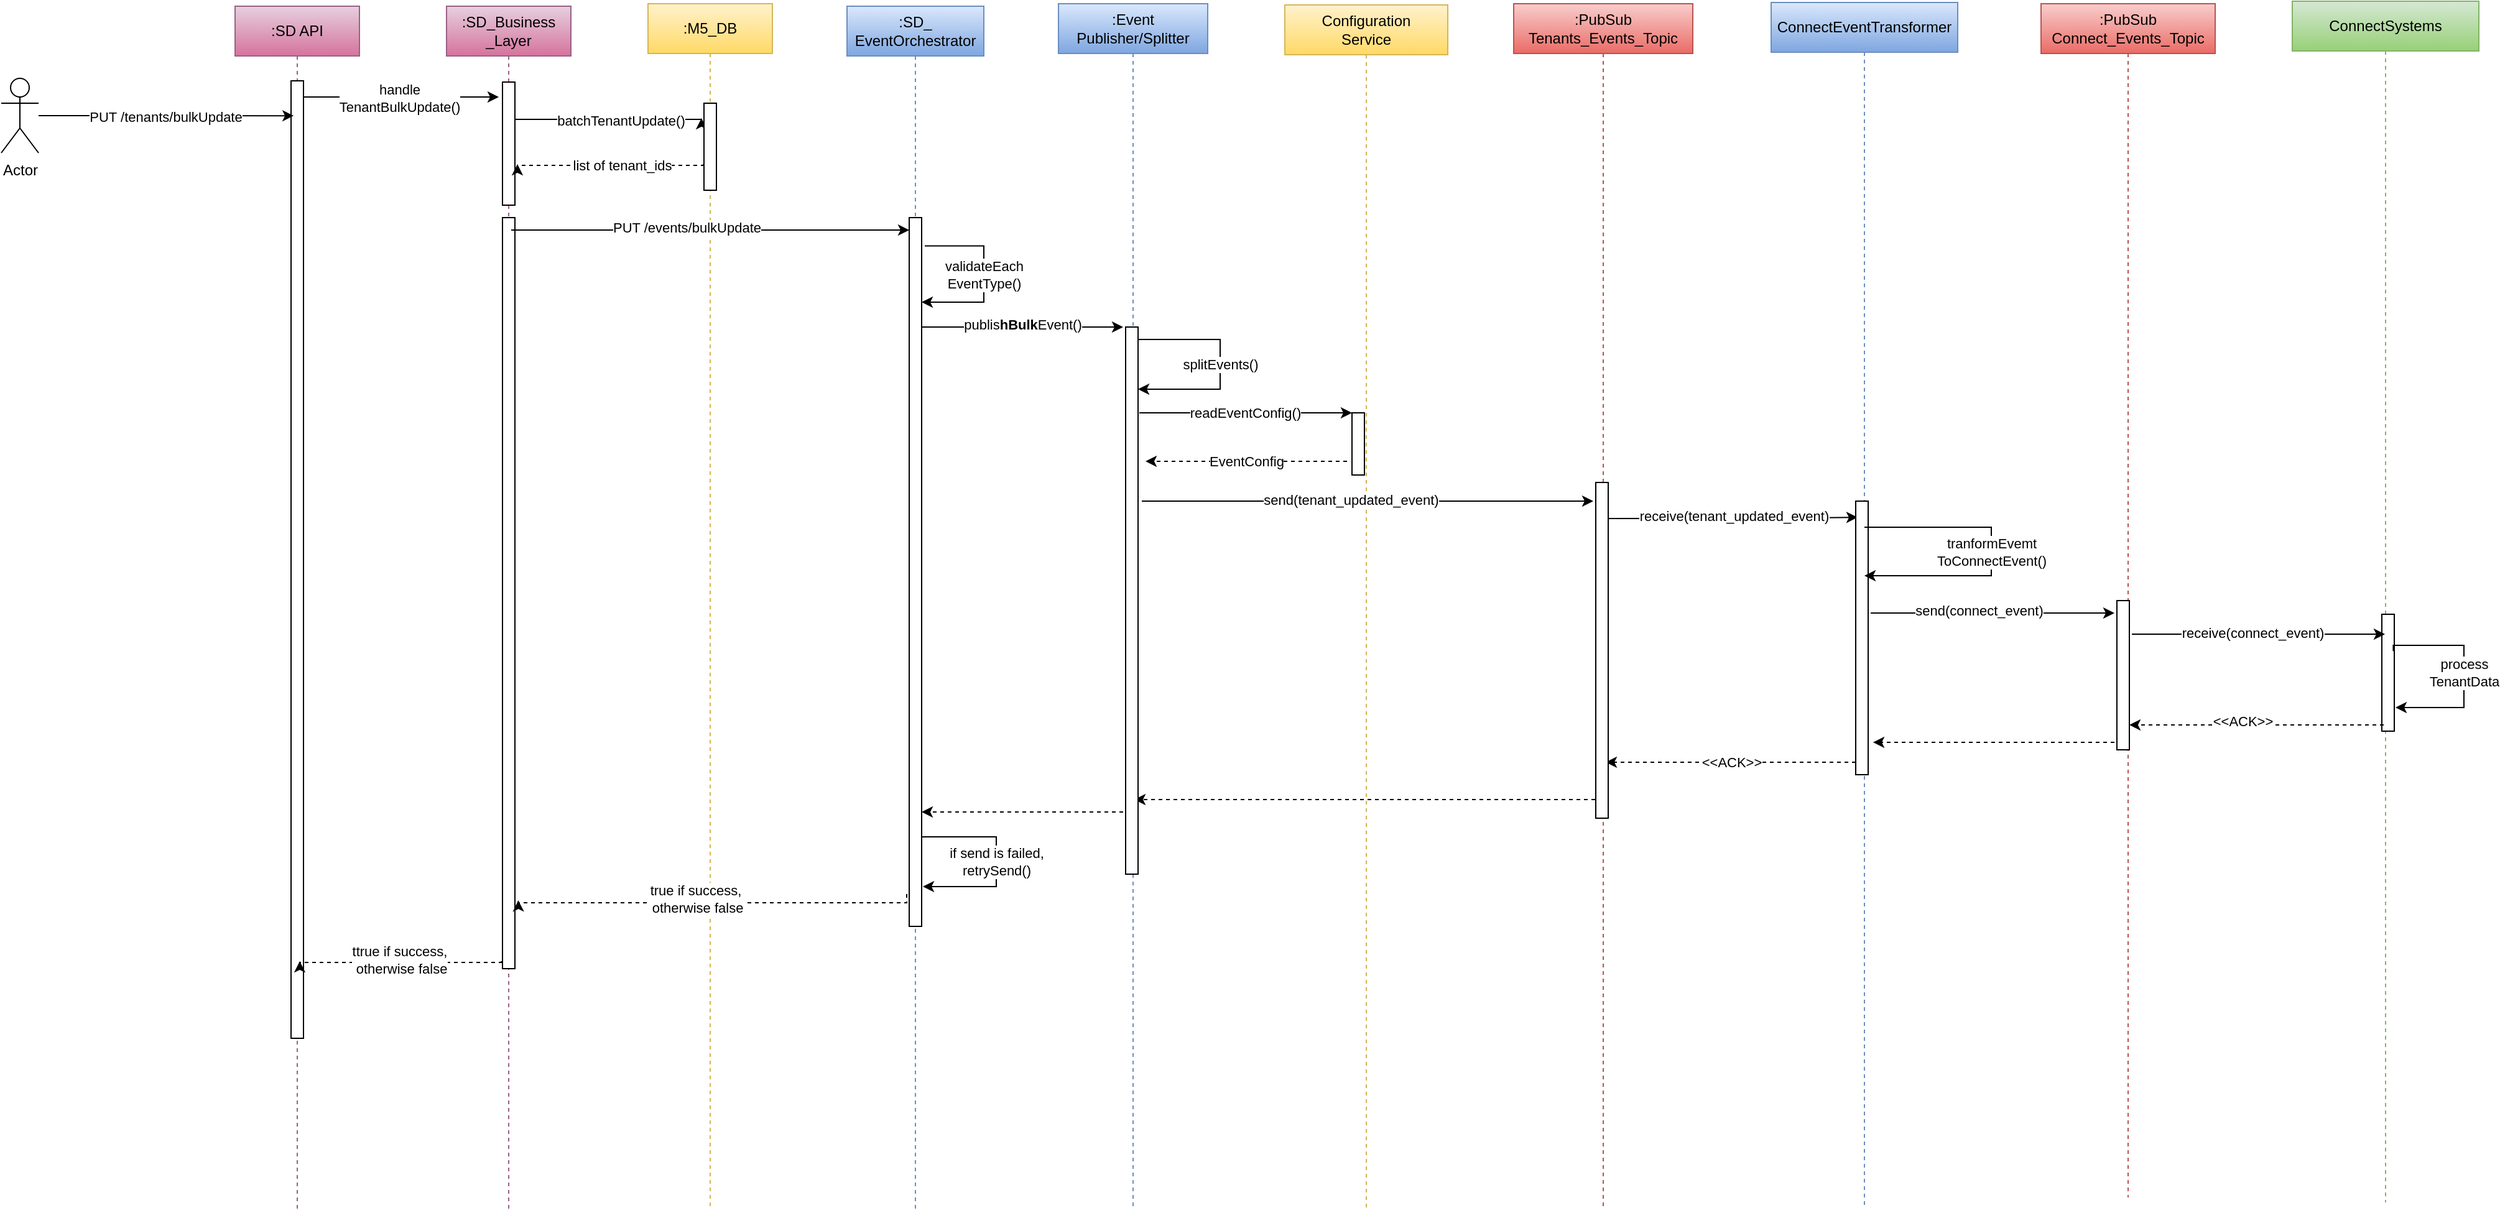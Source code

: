 <mxfile version="14.6.6" type="github">
  <diagram id="wsVGVrC98OWO0jVeLgIM" name="Page-1">
    <mxGraphModel dx="2060" dy="607" grid="1" gridSize="10" guides="1" tooltips="1" connect="1" arrows="1" fold="1" page="1" pageScale="1" pageWidth="850" pageHeight="1100" math="0" shadow="0">
      <root>
        <mxCell id="0" />
        <mxCell id="1" parent="0" />
        <mxCell id="pbnO0-b55QIynApQWYvF-12" style="edgeStyle=orthogonalEdgeStyle;rounded=0;orthogonalLoop=1;jettySize=auto;html=1;dashed=1;" parent="1" source="zY8nQpZTPycgjdo67CNM-5" edge="1">
          <mxGeometry relative="1" as="geometry">
            <mxPoint x="801" y="730" as="sourcePoint" />
            <mxPoint x="631" y="730" as="targetPoint" />
            <Array as="points">
              <mxPoint x="801" y="730" />
              <mxPoint x="801" y="730" />
            </Array>
          </mxGeometry>
        </mxCell>
        <mxCell id="pbnO0-b55QIynApQWYvF-11" value="&amp;lt;&amp;lt;ACK&amp;gt;&amp;gt;" style="edgeStyle=orthogonalEdgeStyle;rounded=0;orthogonalLoop=1;jettySize=auto;html=1;dashed=1;" parent="1" source="NcaAzx0GMSJCMoGykMSQ-7" edge="1">
          <mxGeometry relative="1" as="geometry">
            <mxPoint x="1180" y="700" as="sourcePoint" />
            <mxPoint x="1010" y="700" as="targetPoint" />
            <Array as="points">
              <mxPoint x="1185" y="700" />
              <mxPoint x="1185" y="700" />
            </Array>
          </mxGeometry>
        </mxCell>
        <mxCell id="pbnO0-b55QIynApQWYvF-9" style="edgeStyle=orthogonalEdgeStyle;rounded=0;orthogonalLoop=1;jettySize=auto;html=1;dashed=1;" parent="1" edge="1">
          <mxGeometry relative="1" as="geometry">
            <mxPoint x="1419" y="684" as="sourcePoint" />
            <mxPoint x="1225" y="684" as="targetPoint" />
            <Array as="points">
              <mxPoint x="1300.5" y="684" />
              <mxPoint x="1300.5" y="684" />
            </Array>
          </mxGeometry>
        </mxCell>
        <mxCell id="LciNZHoeIJGy0Ymbf-tn-1" style="edgeStyle=orthogonalEdgeStyle;rounded=0;orthogonalLoop=1;jettySize=auto;html=1;" parent="1" edge="1">
          <mxGeometry relative="1" as="geometry">
            <Array as="points">
              <mxPoint x="60" y="165" />
              <mxPoint x="60" y="165" />
            </Array>
            <mxPoint x="-42.5" y="165" as="sourcePoint" />
            <mxPoint x="120" y="165" as="targetPoint" />
          </mxGeometry>
        </mxCell>
        <mxCell id="6ORIFXL9XryPlKBzF7-T-1" value="handle&lt;br&gt;TenantBulkUpdate()" style="edgeLabel;html=1;align=center;verticalAlign=middle;resizable=0;points=[];" parent="LciNZHoeIJGy0Ymbf-tn-1" vertex="1" connectable="0">
          <mxGeometry x="-0.145" y="-1" relative="1" as="geometry">
            <mxPoint x="13" as="offset" />
          </mxGeometry>
        </mxCell>
        <mxCell id="zY8nQpZTPycgjdo67CNM-1" value=":SD API" style="shape=umlLifeline;perimeter=lifelinePerimeter;whiteSpace=wrap;html=1;container=1;collapsible=0;recursiveResize=0;outlineConnect=0;gradientColor=#d5739d;fillColor=#e6d0de;strokeColor=#996185;" parent="1" vertex="1">
          <mxGeometry x="-92" y="92" width="100" height="968" as="geometry" />
        </mxCell>
        <mxCell id="LciNZHoeIJGy0Ymbf-tn-8" value="" style="html=1;points=[];perimeter=orthogonalPerimeter;" parent="zY8nQpZTPycgjdo67CNM-1" vertex="1">
          <mxGeometry x="45" y="60" width="10" height="770" as="geometry" />
        </mxCell>
        <mxCell id="LciNZHoeIJGy0Ymbf-tn-2" style="edgeStyle=orthogonalEdgeStyle;rounded=0;orthogonalLoop=1;jettySize=auto;html=1;entryX=-0.2;entryY=0.171;entryDx=0;entryDy=0;entryPerimeter=0;" parent="1" target="WMuNeyWW8-c9EEjek8OY-57" edge="1">
          <mxGeometry relative="1" as="geometry">
            <mxPoint x="127.5" y="184" as="sourcePoint" />
            <mxPoint x="289.5" y="183" as="targetPoint" />
            <Array as="points">
              <mxPoint x="128" y="183" />
            </Array>
          </mxGeometry>
        </mxCell>
        <mxCell id="R8Q6Vh__NJ2kKphbZyZh-1" value="batchTenantUpdate()" style="edgeLabel;html=1;align=center;verticalAlign=middle;resizable=0;points=[];" parent="LciNZHoeIJGy0Ymbf-tn-2" vertex="1" connectable="0">
          <mxGeometry x="0.157" y="-1" relative="1" as="geometry">
            <mxPoint as="offset" />
          </mxGeometry>
        </mxCell>
        <mxCell id="zY8nQpZTPycgjdo67CNM-2" value=":SD_Business _Layer" style="shape=umlLifeline;perimeter=lifelinePerimeter;whiteSpace=wrap;html=1;container=1;collapsible=0;recursiveResize=0;outlineConnect=0;gradientColor=#d5739d;fillColor=#e6d0de;strokeColor=#996185;" parent="1" vertex="1">
          <mxGeometry x="78" y="92" width="100" height="968" as="geometry" />
        </mxCell>
        <mxCell id="LciNZHoeIJGy0Ymbf-tn-10" value="" style="html=1;points=[];perimeter=orthogonalPerimeter;" parent="zY8nQpZTPycgjdo67CNM-2" vertex="1">
          <mxGeometry x="45" y="61" width="10" height="99" as="geometry" />
        </mxCell>
        <mxCell id="LciNZHoeIJGy0Ymbf-tn-9" value="" style="html=1;points=[];perimeter=orthogonalPerimeter;" parent="zY8nQpZTPycgjdo67CNM-2" vertex="1">
          <mxGeometry x="45" y="170" width="10" height="604" as="geometry" />
        </mxCell>
        <mxCell id="zY8nQpZTPycgjdo67CNM-3" value=":SD_ EventOrchestrator" style="shape=umlLifeline;perimeter=lifelinePerimeter;whiteSpace=wrap;html=1;container=1;collapsible=0;recursiveResize=0;outlineConnect=0;gradientColor=#7ea6e0;fillColor=#dae8fc;strokeColor=#6c8ebf;" parent="1" vertex="1">
          <mxGeometry x="400" y="92" width="110" height="968" as="geometry" />
        </mxCell>
        <mxCell id="LciNZHoeIJGy0Ymbf-tn-13" value="" style="html=1;points=[];perimeter=orthogonalPerimeter;" parent="zY8nQpZTPycgjdo67CNM-3" vertex="1">
          <mxGeometry x="50" y="170" width="10" height="570" as="geometry" />
        </mxCell>
        <mxCell id="R8Q6Vh__NJ2kKphbZyZh-17" value="validateEach&lt;br&gt;EventType()" style="edgeStyle=orthogonalEdgeStyle;rounded=0;orthogonalLoop=1;jettySize=auto;html=1;exitX=1.251;exitY=0.04;exitDx=0;exitDy=0;exitPerimeter=0;" parent="zY8nQpZTPycgjdo67CNM-3" source="LciNZHoeIJGy0Ymbf-tn-13" target="LciNZHoeIJGy0Ymbf-tn-13" edge="1">
          <mxGeometry x="-0.008" relative="1" as="geometry">
            <mxPoint x="63" y="248" as="sourcePoint" />
            <Array as="points">
              <mxPoint x="110" y="193" />
              <mxPoint x="110" y="238" />
            </Array>
            <mxPoint as="offset" />
          </mxGeometry>
        </mxCell>
        <mxCell id="R8Q6Vh__NJ2kKphbZyZh-31" value="if send is failed,&lt;br&gt;retrySend()" style="edgeStyle=orthogonalEdgeStyle;rounded=0;orthogonalLoop=1;jettySize=auto;html=1;" parent="zY8nQpZTPycgjdo67CNM-3" source="LciNZHoeIJGy0Ymbf-tn-13" edge="1">
          <mxGeometry x="0.006" relative="1" as="geometry">
            <mxPoint x="61" y="708" as="targetPoint" />
            <Array as="points">
              <mxPoint x="120" y="668" />
              <mxPoint x="120" y="708" />
              <mxPoint x="61" y="708" />
            </Array>
            <mxPoint as="offset" />
          </mxGeometry>
        </mxCell>
        <mxCell id="zY8nQpZTPycgjdo67CNM-5" value=":PubSub&lt;br&gt;Tenants_Events_Topic" style="shape=umlLifeline;perimeter=lifelinePerimeter;whiteSpace=wrap;html=1;container=1;collapsible=0;recursiveResize=0;outlineConnect=0;fillColor=#f8cecc;strokeColor=#b85450;gradientColor=#ea6b66;" parent="1" vertex="1">
          <mxGeometry x="936" y="90" width="144" height="970" as="geometry" />
        </mxCell>
        <mxCell id="zY8nQpZTPycgjdo67CNM-6" value="ConnectEventTransformer" style="shape=umlLifeline;perimeter=lifelinePerimeter;whiteSpace=wrap;html=1;container=1;collapsible=0;recursiveResize=0;outlineConnect=0;gradientColor=#7ea6e0;fillColor=#dae8fc;strokeColor=#6c8ebf;" parent="1" vertex="1">
          <mxGeometry x="1143" y="89" width="150" height="968" as="geometry" />
        </mxCell>
        <mxCell id="zY8nQpZTPycgjdo67CNM-7" value="ConnectSystems" style="shape=umlLifeline;perimeter=lifelinePerimeter;whiteSpace=wrap;html=1;container=1;collapsible=0;recursiveResize=0;outlineConnect=0;gradientColor=#97d077;fillColor=#d5e8d4;strokeColor=#82b366;" parent="1" vertex="1">
          <mxGeometry x="1562" y="88" width="150" height="966" as="geometry" />
        </mxCell>
        <mxCell id="pbnO0-b55QIynApQWYvF-6" value="" style="html=1;points=[];perimeter=orthogonalPerimeter;" parent="zY8nQpZTPycgjdo67CNM-7" vertex="1">
          <mxGeometry x="72" y="493" width="10" height="94" as="geometry" />
        </mxCell>
        <mxCell id="pbnO0-b55QIynApQWYvF-7" value="process&lt;br&gt;TenantData" style="edgeStyle=orthogonalEdgeStyle;rounded=0;orthogonalLoop=1;jettySize=auto;html=1;exitX=0.923;exitY=0.209;exitDx=0;exitDy=0;exitPerimeter=0;" parent="zY8nQpZTPycgjdo67CNM-7" edge="1">
          <mxGeometry relative="1" as="geometry">
            <Array as="points">
              <mxPoint x="81" y="518" />
              <mxPoint x="138" y="518" />
              <mxPoint x="138" y="568" />
            </Array>
            <mxPoint x="81.23" y="522.646" as="sourcePoint" />
            <mxPoint x="83" y="568" as="targetPoint" />
          </mxGeometry>
        </mxCell>
        <mxCell id="LciNZHoeIJGy0Ymbf-tn-3" style="edgeStyle=orthogonalEdgeStyle;rounded=0;orthogonalLoop=1;jettySize=auto;html=1;dashed=1;" parent="1" edge="1">
          <mxGeometry relative="1" as="geometry">
            <mxPoint x="284.5" y="219" as="sourcePoint" />
            <mxPoint x="135" y="219" as="targetPoint" />
            <Array as="points">
              <mxPoint x="245" y="220" />
              <mxPoint x="245" y="220" />
            </Array>
          </mxGeometry>
        </mxCell>
        <mxCell id="R8Q6Vh__NJ2kKphbZyZh-2" value="list of tenant_ids" style="edgeLabel;html=1;align=center;verticalAlign=middle;resizable=0;points=[];" parent="LciNZHoeIJGy0Ymbf-tn-3" vertex="1" connectable="0">
          <mxGeometry x="-0.541" relative="1" as="geometry">
            <mxPoint x="-32" as="offset" />
          </mxGeometry>
        </mxCell>
        <mxCell id="zY8nQpZTPycgjdo67CNM-8" value=":M5_DB" style="shape=umlLifeline;perimeter=lifelinePerimeter;whiteSpace=wrap;html=1;container=1;collapsible=0;recursiveResize=0;outlineConnect=0;gradientColor=#ffd966;fillColor=#fff2cc;strokeColor=#d6b656;" parent="1" vertex="1">
          <mxGeometry x="240" y="90" width="100" height="970" as="geometry" />
        </mxCell>
        <mxCell id="WMuNeyWW8-c9EEjek8OY-57" value="" style="html=1;points=[];perimeter=orthogonalPerimeter;" parent="zY8nQpZTPycgjdo67CNM-8" vertex="1">
          <mxGeometry x="45" y="80" width="10" height="70" as="geometry" />
        </mxCell>
        <mxCell id="W97xWJwRIzDxVlKYJ5EZ-1" value="PUT /tenants/bulkUpdate" style="edgeStyle=orthogonalEdgeStyle;rounded=0;orthogonalLoop=1;jettySize=auto;html=1;entryX=0.471;entryY=0.153;entryDx=0;entryDy=0;entryPerimeter=0;" parent="1" source="zY8nQpZTPycgjdo67CNM-9" edge="1">
          <mxGeometry relative="1" as="geometry">
            <mxPoint x="-44.9" y="180.104" as="targetPoint" />
          </mxGeometry>
        </mxCell>
        <mxCell id="zY8nQpZTPycgjdo67CNM-9" value="Actor" style="shape=umlActor;verticalLabelPosition=bottom;verticalAlign=top;html=1;" parent="1" vertex="1">
          <mxGeometry x="-280" y="150" width="30" height="60" as="geometry" />
        </mxCell>
        <mxCell id="LciNZHoeIJGy0Ymbf-tn-4" style="edgeStyle=orthogonalEdgeStyle;rounded=0;orthogonalLoop=1;jettySize=auto;html=1;dashed=1;" parent="1" edge="1">
          <mxGeometry relative="1" as="geometry">
            <mxPoint x="122" y="860" as="sourcePoint" />
            <mxPoint x="-40" y="860" as="targetPoint" />
            <Array as="points">
              <mxPoint x="82.5" y="861" />
              <mxPoint x="82.5" y="861" />
            </Array>
          </mxGeometry>
        </mxCell>
        <mxCell id="R8Q6Vh__NJ2kKphbZyZh-3" value="ttrue if success,&lt;br&gt;&amp;nbsp;otherwise false&lt;br&gt;" style="edgeLabel;html=1;align=center;verticalAlign=middle;resizable=0;points=[];" parent="LciNZHoeIJGy0Ymbf-tn-4" vertex="1" connectable="0">
          <mxGeometry x="0.019" y="-2" relative="1" as="geometry">
            <mxPoint as="offset" />
          </mxGeometry>
        </mxCell>
        <mxCell id="LciNZHoeIJGy0Ymbf-tn-5" style="edgeStyle=orthogonalEdgeStyle;rounded=0;orthogonalLoop=1;jettySize=auto;html=1;" parent="1" edge="1">
          <mxGeometry relative="1" as="geometry">
            <mxPoint x="130" y="272" as="sourcePoint" />
            <mxPoint x="450" y="272" as="targetPoint" />
            <Array as="points">
              <mxPoint x="340" y="272" />
              <mxPoint x="340" y="272" />
            </Array>
          </mxGeometry>
        </mxCell>
        <mxCell id="R8Q6Vh__NJ2kKphbZyZh-5" value="PUT /events/bulkUpdate" style="edgeLabel;html=1;align=center;verticalAlign=middle;resizable=0;points=[];" parent="LciNZHoeIJGy0Ymbf-tn-5" vertex="1" connectable="0">
          <mxGeometry x="-0.118" y="2" relative="1" as="geometry">
            <mxPoint as="offset" />
          </mxGeometry>
        </mxCell>
        <mxCell id="LciNZHoeIJGy0Ymbf-tn-6" style="edgeStyle=orthogonalEdgeStyle;rounded=0;orthogonalLoop=1;jettySize=auto;html=1;" parent="1" edge="1">
          <mxGeometry relative="1" as="geometry">
            <mxPoint x="460" y="351" as="sourcePoint" />
            <mxPoint x="622" y="350" as="targetPoint" />
            <Array as="points">
              <mxPoint x="460.5" y="350" />
            </Array>
          </mxGeometry>
        </mxCell>
        <mxCell id="R8Q6Vh__NJ2kKphbZyZh-6" value="publis&lt;b&gt;hBulk&lt;/b&gt;Event()" style="edgeLabel;html=1;align=center;verticalAlign=middle;resizable=0;points=[];" parent="LciNZHoeIJGy0Ymbf-tn-6" vertex="1" connectable="0">
          <mxGeometry x="-0.203" y="-4" relative="1" as="geometry">
            <mxPoint x="17" y="-6" as="offset" />
          </mxGeometry>
        </mxCell>
        <mxCell id="LciNZHoeIJGy0Ymbf-tn-18" value=":PubSub&lt;br&gt;Connect_Events_Topic" style="shape=umlLifeline;perimeter=lifelinePerimeter;whiteSpace=wrap;html=1;container=1;collapsible=0;recursiveResize=0;outlineConnect=0;gradientColor=#ea6b66;fillColor=#f8cecc;strokeColor=#b85450;" parent="1" vertex="1">
          <mxGeometry x="1360" y="90" width="140" height="960" as="geometry" />
        </mxCell>
        <mxCell id="NcaAzx0GMSJCMoGykMSQ-3" style="edgeStyle=orthogonalEdgeStyle;rounded=0;orthogonalLoop=1;jettySize=auto;html=1;exitX=1.267;exitY=0.063;exitDx=0;exitDy=0;exitPerimeter=0;entryX=0.151;entryY=0.042;entryDx=0;entryDy=0;entryPerimeter=0;" parent="1" edge="1">
          <mxGeometry relative="1" as="geometry">
            <mxPoint x="1011.67" y="503.94" as="sourcePoint" />
            <mxPoint x="1212.51" y="503.02" as="targetPoint" />
            <Array as="points">
              <mxPoint x="1134" y="503" />
            </Array>
          </mxGeometry>
        </mxCell>
        <mxCell id="R8Q6Vh__NJ2kKphbZyZh-8" value="receive(tenant_updated_event)" style="edgeLabel;html=1;align=center;verticalAlign=middle;resizable=0;points=[];" parent="NcaAzx0GMSJCMoGykMSQ-3" vertex="1" connectable="0">
          <mxGeometry x="-0.234" y="2" relative="1" as="geometry">
            <mxPoint x="24" as="offset" />
          </mxGeometry>
        </mxCell>
        <mxCell id="NcaAzx0GMSJCMoGykMSQ-8" style="edgeStyle=orthogonalEdgeStyle;rounded=0;orthogonalLoop=1;jettySize=auto;html=1;" parent="1" edge="1">
          <mxGeometry relative="1" as="geometry">
            <mxPoint x="1223" y="580" as="sourcePoint" />
            <mxPoint x="1419" y="580" as="targetPoint" />
            <Array as="points">
              <mxPoint x="1369" y="580" />
              <mxPoint x="1369" y="580" />
            </Array>
          </mxGeometry>
        </mxCell>
        <mxCell id="R8Q6Vh__NJ2kKphbZyZh-9" value="send(connect_event)" style="edgeLabel;html=1;align=center;verticalAlign=middle;resizable=0;points=[];" parent="NcaAzx0GMSJCMoGykMSQ-8" vertex="1" connectable="0">
          <mxGeometry x="-0.321" y="3" relative="1" as="geometry">
            <mxPoint x="20" y="1" as="offset" />
          </mxGeometry>
        </mxCell>
        <mxCell id="NcaAzx0GMSJCMoGykMSQ-10" style="edgeStyle=orthogonalEdgeStyle;rounded=0;orthogonalLoop=1;jettySize=auto;html=1;exitX=1.201;exitY=0.158;exitDx=0;exitDy=0;exitPerimeter=0;" parent="1" edge="1">
          <mxGeometry relative="1" as="geometry">
            <mxPoint x="1433.01" y="596.96" as="sourcePoint" />
            <mxPoint x="1636.5" y="597" as="targetPoint" />
            <Array as="points">
              <mxPoint x="1510" y="597" />
              <mxPoint x="1510" y="597" />
            </Array>
          </mxGeometry>
        </mxCell>
        <mxCell id="R8Q6Vh__NJ2kKphbZyZh-27" value="receive(connect_event)" style="edgeLabel;html=1;align=center;verticalAlign=middle;resizable=0;points=[];" parent="NcaAzx0GMSJCMoGykMSQ-10" vertex="1" connectable="0">
          <mxGeometry x="-0.251" y="3" relative="1" as="geometry">
            <mxPoint x="21" y="2" as="offset" />
          </mxGeometry>
        </mxCell>
        <mxCell id="pbnO0-b55QIynApQWYvF-8" style="edgeStyle=orthogonalEdgeStyle;rounded=0;orthogonalLoop=1;jettySize=auto;html=1;dashed=1;" parent="1" edge="1">
          <mxGeometry relative="1" as="geometry">
            <Array as="points">
              <mxPoint x="1505.5" y="670" />
              <mxPoint x="1505.5" y="670" />
            </Array>
            <mxPoint x="1635.5" y="670" as="sourcePoint" />
            <mxPoint x="1431" y="670" as="targetPoint" />
          </mxGeometry>
        </mxCell>
        <mxCell id="R8Q6Vh__NJ2kKphbZyZh-28" value="&amp;lt;&amp;lt;ACK&amp;gt;&amp;gt;" style="edgeLabel;html=1;align=center;verticalAlign=middle;resizable=0;points=[];" parent="pbnO0-b55QIynApQWYvF-8" vertex="1" connectable="0">
          <mxGeometry x="0.112" y="-3" relative="1" as="geometry">
            <mxPoint as="offset" />
          </mxGeometry>
        </mxCell>
        <mxCell id="zY8nQpZTPycgjdo67CNM-4" value=":Event Publisher/Splitter" style="shape=umlLifeline;perimeter=lifelinePerimeter;whiteSpace=wrap;html=1;container=1;collapsible=0;recursiveResize=0;outlineConnect=0;gradientColor=#7ea6e0;fillColor=#dae8fc;strokeColor=#6c8ebf;" parent="1" vertex="1">
          <mxGeometry x="570" y="90" width="120" height="970" as="geometry" />
        </mxCell>
        <mxCell id="LciNZHoeIJGy0Ymbf-tn-14" value="" style="html=1;points=[];perimeter=orthogonalPerimeter;" parent="zY8nQpZTPycgjdo67CNM-4" vertex="1">
          <mxGeometry x="54" y="260" width="10" height="440" as="geometry" />
        </mxCell>
        <mxCell id="NcaAzx0GMSJCMoGykMSQ-2" value="" style="html=1;points=[];perimeter=orthogonalPerimeter;" parent="zY8nQpZTPycgjdo67CNM-4" vertex="1">
          <mxGeometry x="432" y="385" width="10" height="270" as="geometry" />
        </mxCell>
        <mxCell id="NcaAzx0GMSJCMoGykMSQ-7" value="" style="html=1;points=[];perimeter=orthogonalPerimeter;" parent="zY8nQpZTPycgjdo67CNM-4" vertex="1">
          <mxGeometry x="641" y="400" width="10" height="220" as="geometry" />
        </mxCell>
        <mxCell id="NcaAzx0GMSJCMoGykMSQ-9" value="" style="html=1;points=[];perimeter=orthogonalPerimeter;" parent="zY8nQpZTPycgjdo67CNM-4" vertex="1">
          <mxGeometry x="851" y="480" width="10" height="120" as="geometry" />
        </mxCell>
        <mxCell id="BmPZGW34e5zWuafZRAJ6-3" value="splitEvents()" style="edgeStyle=orthogonalEdgeStyle;rounded=0;orthogonalLoop=1;jettySize=auto;html=1;" edge="1" parent="zY8nQpZTPycgjdo67CNM-4" source="LciNZHoeIJGy0Ymbf-tn-14" target="LciNZHoeIJGy0Ymbf-tn-14">
          <mxGeometry relative="1" as="geometry">
            <Array as="points">
              <mxPoint x="130" y="270" />
              <mxPoint x="130" y="310" />
            </Array>
          </mxGeometry>
        </mxCell>
        <mxCell id="pbnO0-b55QIynApQWYvF-14" style="edgeStyle=orthogonalEdgeStyle;rounded=0;orthogonalLoop=1;jettySize=auto;html=1;dashed=1;" parent="1" edge="1">
          <mxGeometry relative="1" as="geometry">
            <mxPoint x="622" y="740" as="sourcePoint" />
            <mxPoint x="460" y="740" as="targetPoint" />
            <Array as="points">
              <mxPoint x="622" y="740" />
              <mxPoint x="460" y="740" />
            </Array>
          </mxGeometry>
        </mxCell>
        <mxCell id="pbnO0-b55QIynApQWYvF-19" style="edgeStyle=orthogonalEdgeStyle;rounded=0;orthogonalLoop=1;jettySize=auto;html=1;dashed=1;entryX=1.267;entryY=0.909;entryDx=0;entryDy=0;entryPerimeter=0;" parent="1" target="LciNZHoeIJGy0Ymbf-tn-9" edge="1">
          <mxGeometry relative="1" as="geometry">
            <mxPoint x="448" y="806" as="sourcePoint" />
            <mxPoint x="-40" y="806" as="targetPoint" />
            <Array as="points">
              <mxPoint x="448" y="813" />
            </Array>
          </mxGeometry>
        </mxCell>
        <mxCell id="R8Q6Vh__NJ2kKphbZyZh-29" value="true if success,&lt;br&gt;&amp;nbsp;otherwise false" style="edgeLabel;html=1;align=center;verticalAlign=middle;resizable=0;points=[];" parent="pbnO0-b55QIynApQWYvF-19" vertex="1" connectable="0">
          <mxGeometry x="0.103" y="-3" relative="1" as="geometry">
            <mxPoint as="offset" />
          </mxGeometry>
        </mxCell>
        <mxCell id="R8Q6Vh__NJ2kKphbZyZh-12" value="Configuration&lt;br&gt;Service" style="shape=umlLifeline;perimeter=lifelinePerimeter;whiteSpace=wrap;html=1;container=1;collapsible=0;recursiveResize=0;outlineConnect=0;gradientColor=#ffd966;fillColor=#fff2cc;strokeColor=#d6b656;" parent="1" vertex="1">
          <mxGeometry x="752" y="91" width="131" height="970" as="geometry" />
        </mxCell>
        <mxCell id="R8Q6Vh__NJ2kKphbZyZh-13" value="" style="html=1;points=[];perimeter=orthogonalPerimeter;" parent="R8Q6Vh__NJ2kKphbZyZh-12" vertex="1">
          <mxGeometry x="54" y="328" width="10" height="50" as="geometry" />
        </mxCell>
        <mxCell id="BmPZGW34e5zWuafZRAJ6-1" style="edgeStyle=orthogonalEdgeStyle;rounded=0;orthogonalLoop=1;jettySize=auto;html=1;entryX=0.001;entryY=0.357;entryDx=0;entryDy=0;entryPerimeter=0;" edge="1" parent="R8Q6Vh__NJ2kKphbZyZh-12">
          <mxGeometry relative="1" as="geometry">
            <mxPoint x="-117.01" y="328" as="sourcePoint" />
            <mxPoint x="54.0" y="328" as="targetPoint" />
            <Array as="points">
              <mxPoint x="-62.01" y="328.01" />
              <mxPoint x="-62.01" y="328.01" />
            </Array>
          </mxGeometry>
        </mxCell>
        <mxCell id="BmPZGW34e5zWuafZRAJ6-2" value="readEventConfig()" style="edgeLabel;html=1;align=center;verticalAlign=middle;resizable=0;points=[];" vertex="1" connectable="0" parent="BmPZGW34e5zWuafZRAJ6-1">
          <mxGeometry x="-0.111" y="1" relative="1" as="geometry">
            <mxPoint x="9" y="1" as="offset" />
          </mxGeometry>
        </mxCell>
        <mxCell id="R8Q6Vh__NJ2kKphbZyZh-18" value="EventConfig" style="edgeStyle=orthogonalEdgeStyle;rounded=0;orthogonalLoop=1;jettySize=auto;html=1;dashed=1;" parent="1" edge="1">
          <mxGeometry relative="1" as="geometry">
            <mxPoint x="802" y="458" as="sourcePoint" />
            <mxPoint x="640" y="458" as="targetPoint" />
            <Array as="points">
              <mxPoint x="802" y="458" />
            </Array>
          </mxGeometry>
        </mxCell>
        <mxCell id="R8Q6Vh__NJ2kKphbZyZh-21" style="edgeStyle=orthogonalEdgeStyle;rounded=0;orthogonalLoop=1;jettySize=auto;html=1;" parent="1" edge="1">
          <mxGeometry relative="1" as="geometry">
            <mxPoint x="637" y="490" as="sourcePoint" />
            <mxPoint x="1000" y="490" as="targetPoint" />
            <Array as="points">
              <mxPoint x="900" y="490" />
              <mxPoint x="900" y="490" />
            </Array>
          </mxGeometry>
        </mxCell>
        <mxCell id="R8Q6Vh__NJ2kKphbZyZh-22" value="send(tenant_updated_event)" style="edgeLabel;html=1;align=center;verticalAlign=middle;resizable=0;points=[];" parent="R8Q6Vh__NJ2kKphbZyZh-21" vertex="1" connectable="0">
          <mxGeometry x="-0.217" y="-1" relative="1" as="geometry">
            <mxPoint x="26" y="-2" as="offset" />
          </mxGeometry>
        </mxCell>
        <mxCell id="R8Q6Vh__NJ2kKphbZyZh-26" value="tranformEvemt&lt;br&gt;ToConnectEvent()" style="edgeStyle=orthogonalEdgeStyle;rounded=0;orthogonalLoop=1;jettySize=auto;html=1;" parent="1" source="zY8nQpZTPycgjdo67CNM-6" target="zY8nQpZTPycgjdo67CNM-6" edge="1">
          <mxGeometry x="-0.004" relative="1" as="geometry">
            <mxPoint x="1276.51" y="511.04" as="sourcePoint" />
            <mxPoint x="1275" y="546.6" as="targetPoint" />
            <Array as="points">
              <mxPoint x="1320" y="511" />
              <mxPoint x="1320" y="550" />
            </Array>
            <mxPoint y="1" as="offset" />
          </mxGeometry>
        </mxCell>
      </root>
    </mxGraphModel>
  </diagram>
</mxfile>
